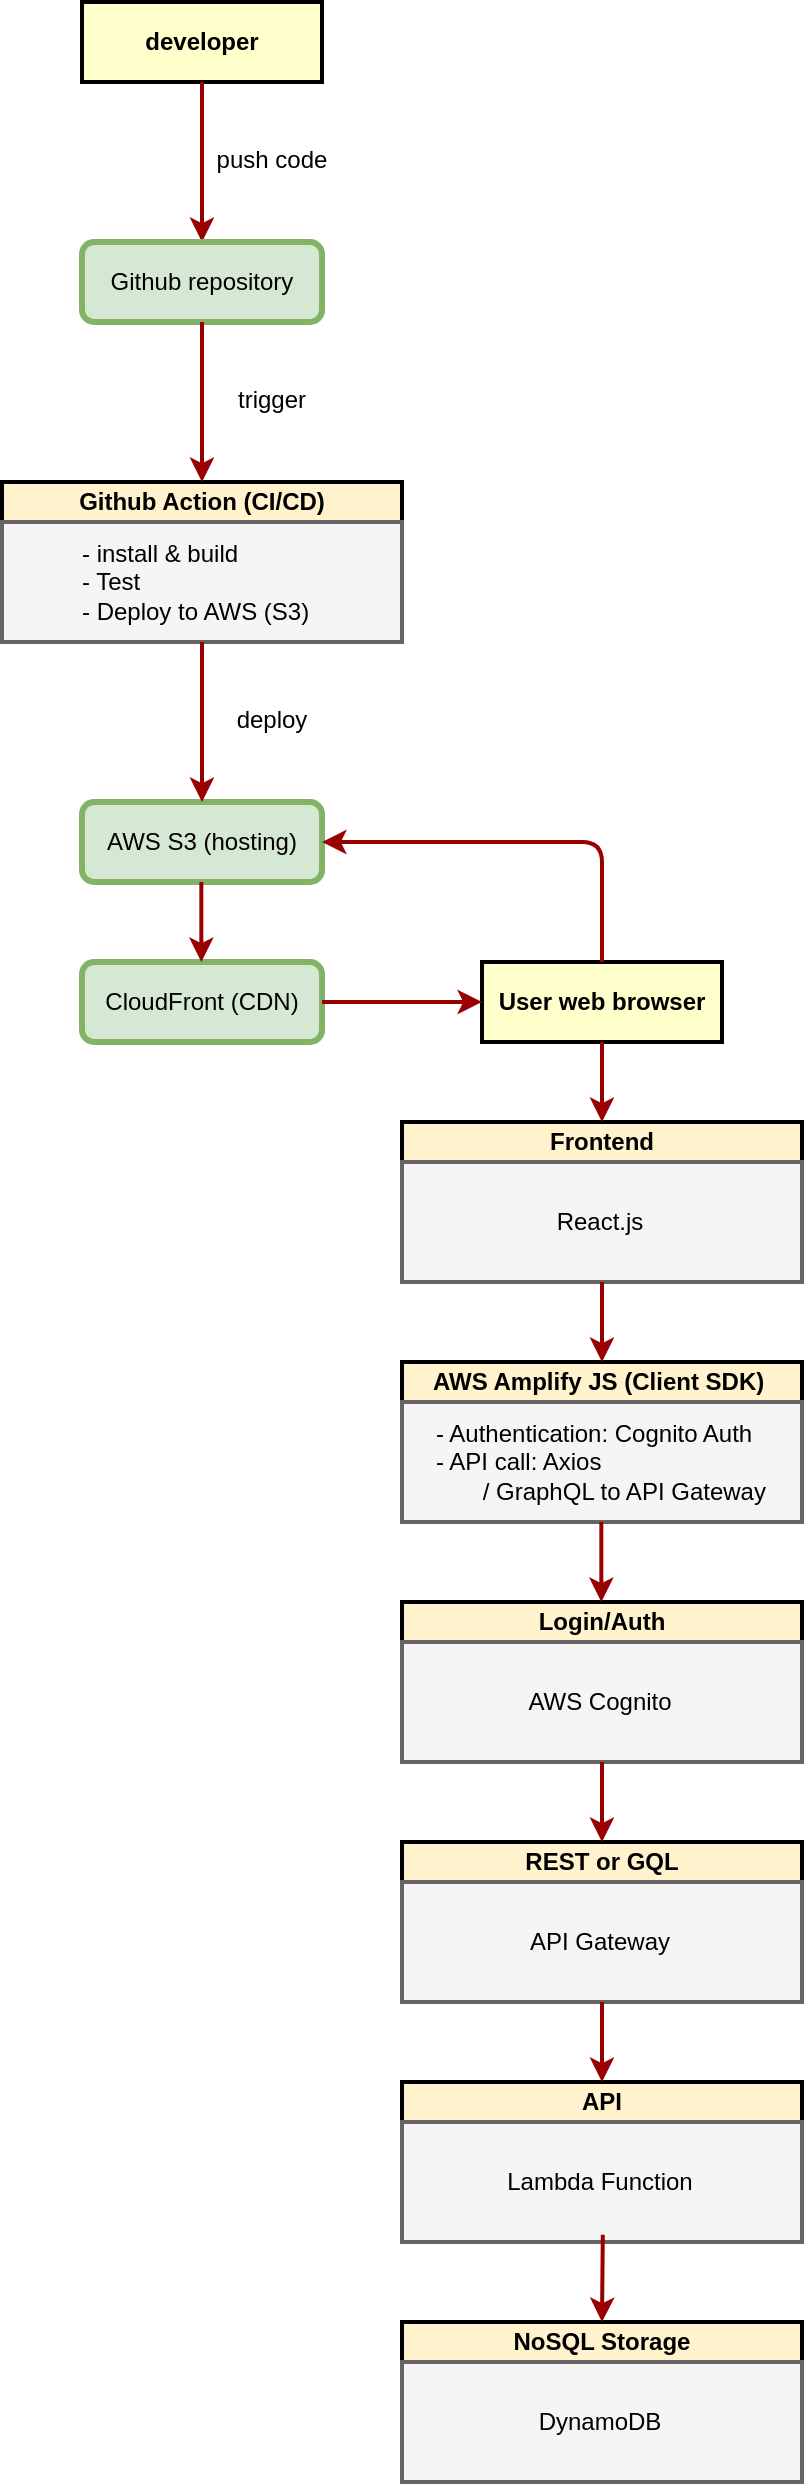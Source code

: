 <mxfile version="26.1.1">
  <diagram name="Page-1" id="c7558073-3199-34d8-9f00-42111426c3f3">
    <mxGraphModel dx="876" dy="575" grid="1" gridSize="10" guides="1" tooltips="1" connect="1" arrows="1" fold="1" page="1" pageScale="1" pageWidth="826" pageHeight="1169" background="none" math="0" shadow="0">
      <root>
        <mxCell id="0" />
        <mxCell id="1" parent="0" />
        <mxCell id="09YCXejp-QKvz5KkjOjN-112" value="" style="group;align=left;" vertex="1" connectable="0" parent="1">
          <mxGeometry x="360" y="760" width="200" height="80" as="geometry" />
        </mxCell>
        <mxCell id="09YCXejp-QKvz5KkjOjN-113" value="AWS Amplify JS (Client SDK) " style="whiteSpace=wrap;align=center;verticalAlign=middle;fontStyle=1;strokeWidth=2;fillColor=#fff2cc;strokeColor=#000000;" vertex="1" parent="09YCXejp-QKvz5KkjOjN-112">
          <mxGeometry width="200" height="20" as="geometry" />
        </mxCell>
        <mxCell id="09YCXejp-QKvz5KkjOjN-114" value="" style="whiteSpace=wrap;align=center;verticalAlign=middle;fontStyle=1;strokeWidth=2;fillColor=#f5f5f5;fontColor=#333333;strokeColor=#666666;" vertex="1" parent="09YCXejp-QKvz5KkjOjN-112">
          <mxGeometry y="20" width="200" height="60" as="geometry" />
        </mxCell>
        <mxCell id="09YCXejp-QKvz5KkjOjN-115" value="&lt;div style=&quot;&quot;&gt;&lt;p class=&quot;p1&quot;&gt;- Authentication: Cognito Auth&lt;br&gt;&lt;span style=&quot;background-color: transparent; color: light-dark(rgb(0, 0, 0), rgb(255, 255, 255));&quot;&gt;- API call: Axios &lt;br&gt;&amp;nbsp; &amp;nbsp; &amp;nbsp; &amp;nbsp;/ GraphQL to API Gateway&lt;/span&gt;&lt;/p&gt;&lt;/div&gt;" style="text;whiteSpace=wrap;html=1;labelBackgroundColor=none;verticalAlign=middle;strokeWidth=2;align=left;" vertex="1" parent="09YCXejp-QKvz5KkjOjN-112">
          <mxGeometry x="15" y="25" width="170" height="50" as="geometry" />
        </mxCell>
        <mxCell id="4" value="developer" style="whiteSpace=wrap;align=center;verticalAlign=middle;fontStyle=1;strokeWidth=2;fillColor=#FFFFCC" parent="1" vertex="1">
          <mxGeometry x="200" y="80" width="120" height="40" as="geometry" />
        </mxCell>
        <mxCell id="37" value="" style="edgeStyle=none;noEdgeStyle=1;strokeColor=#990000;strokeWidth=2;entryX=0.5;entryY=0;entryDx=0;entryDy=0;" parent="1" source="4" target="09YCXejp-QKvz5KkjOjN-96" edge="1">
          <mxGeometry width="100" height="100" relative="1" as="geometry">
            <mxPoint x="280" y="190" as="sourcePoint" />
            <mxPoint x="291" y="236" as="targetPoint" />
          </mxGeometry>
        </mxCell>
        <mxCell id="52" value="push code" style="text;spacingTop=-5;align=center" parent="1" vertex="1">
          <mxGeometry x="280" y="150" width="30" height="20" as="geometry" />
        </mxCell>
        <mxCell id="09YCXejp-QKvz5KkjOjN-96" value="Github repository" style="rounded=1;whiteSpace=wrap;html=1;fillColor=#d5e8d4;strokeColor=#82b366;strokeWidth=3;" vertex="1" parent="1">
          <mxGeometry x="200" y="200" width="120" height="40" as="geometry" />
        </mxCell>
        <mxCell id="09YCXejp-QKvz5KkjOjN-102" value="" style="group" vertex="1" connectable="0" parent="1">
          <mxGeometry x="160" y="320" width="200" height="80" as="geometry" />
        </mxCell>
        <mxCell id="09YCXejp-QKvz5KkjOjN-99" value="Github Action (CI/CD)" style="whiteSpace=wrap;align=center;verticalAlign=middle;fontStyle=1;strokeWidth=2;fillColor=#fff2cc;strokeColor=#000000;" vertex="1" parent="09YCXejp-QKvz5KkjOjN-102">
          <mxGeometry width="200" height="20" as="geometry" />
        </mxCell>
        <mxCell id="09YCXejp-QKvz5KkjOjN-101" value="" style="whiteSpace=wrap;align=center;verticalAlign=middle;fontStyle=1;strokeWidth=2;fillColor=#f5f5f5;fontColor=#333333;strokeColor=#666666;" vertex="1" parent="09YCXejp-QKvz5KkjOjN-102">
          <mxGeometry y="20" width="200" height="60" as="geometry" />
        </mxCell>
        <mxCell id="09YCXejp-QKvz5KkjOjN-100" value="&lt;span style=&quot;color: rgb(0, 0, 0); font-family: Helvetica; font-size: 12px; font-style: normal; font-variant-ligatures: normal; font-variant-caps: normal; letter-spacing: normal; orphans: 2; text-align: center; text-indent: 0px; text-transform: none; widows: 2; word-spacing: 0px; -webkit-text-stroke-width: 0px; white-space: normal; text-decoration-thickness: initial; text-decoration-style: initial; text-decoration-color: initial; float: none; display: inline !important;&quot;&gt;- install &amp;amp; build&lt;/span&gt;&lt;br style=&quot;forced-color-adjust: none; padding: 0px; margin: 0px; color: rgb(0, 0, 0); font-family: Helvetica; font-size: 12px; font-style: normal; font-variant-ligatures: normal; font-variant-caps: normal; letter-spacing: normal; orphans: 2; text-align: center; text-indent: 0px; text-transform: none; widows: 2; word-spacing: 0px; -webkit-text-stroke-width: 0px; white-space: normal; text-decoration-thickness: initial; text-decoration-style: initial; text-decoration-color: initial;&quot;&gt;&lt;span style=&quot;color: rgb(0, 0, 0); font-family: Helvetica; font-size: 12px; font-style: normal; font-variant-ligatures: normal; font-variant-caps: normal; letter-spacing: normal; orphans: 2; text-align: center; text-indent: 0px; text-transform: none; widows: 2; word-spacing: 0px; -webkit-text-stroke-width: 0px; white-space: normal; text-decoration-thickness: initial; text-decoration-style: initial; text-decoration-color: initial; float: none; display: inline !important;&quot;&gt;- Test&lt;/span&gt;&lt;br style=&quot;forced-color-adjust: none; padding: 0px; margin: 0px; color: rgb(0, 0, 0); font-family: Helvetica; font-size: 12px; font-style: normal; font-variant-ligatures: normal; font-variant-caps: normal; letter-spacing: normal; orphans: 2; text-align: center; text-indent: 0px; text-transform: none; widows: 2; word-spacing: 0px; -webkit-text-stroke-width: 0px; white-space: normal; text-decoration-thickness: initial; text-decoration-style: initial; text-decoration-color: initial;&quot;&gt;&lt;span style=&quot;color: rgb(0, 0, 0); font-family: Helvetica; font-size: 12px; font-style: normal; font-variant-ligatures: normal; font-variant-caps: normal; letter-spacing: normal; orphans: 2; text-align: center; text-indent: 0px; text-transform: none; widows: 2; word-spacing: 0px; -webkit-text-stroke-width: 0px; white-space: normal; text-decoration-thickness: initial; text-decoration-style: initial; text-decoration-color: initial; float: none; display: inline !important;&quot;&gt;- Deploy to AWS (S3)&lt;/span&gt;" style="text;whiteSpace=wrap;html=1;labelBackgroundColor=none;verticalAlign=middle;strokeWidth=2;fontStyle=0" vertex="1" parent="09YCXejp-QKvz5KkjOjN-102">
          <mxGeometry x="38" y="25" width="122" height="50" as="geometry" />
        </mxCell>
        <mxCell id="09YCXejp-QKvz5KkjOjN-103" value="" style="edgeStyle=none;noEdgeStyle=1;strokeColor=#990000;strokeWidth=2;exitX=0.5;exitY=1;exitDx=0;exitDy=0;" edge="1" parent="1" source="09YCXejp-QKvz5KkjOjN-96" target="09YCXejp-QKvz5KkjOjN-99">
          <mxGeometry width="100" height="100" relative="1" as="geometry">
            <mxPoint x="320" y="280" as="sourcePoint" />
            <mxPoint x="259.75" y="320" as="targetPoint" />
          </mxGeometry>
        </mxCell>
        <mxCell id="09YCXejp-QKvz5KkjOjN-105" value="AWS S3 (hosting)" style="rounded=1;whiteSpace=wrap;html=1;fillColor=#d5e8d4;strokeColor=#82b366;strokeWidth=3;" vertex="1" parent="1">
          <mxGeometry x="200" y="480" width="120" height="40" as="geometry" />
        </mxCell>
        <mxCell id="09YCXejp-QKvz5KkjOjN-106" value="" style="edgeStyle=none;noEdgeStyle=1;strokeColor=#990000;strokeWidth=2;exitX=0.5;exitY=1;exitDx=0;exitDy=0;" edge="1" parent="1" source="09YCXejp-QKvz5KkjOjN-101" target="09YCXejp-QKvz5KkjOjN-105">
          <mxGeometry width="100" height="100" relative="1" as="geometry">
            <mxPoint x="259.67" y="400" as="sourcePoint" />
            <mxPoint x="259.67" y="480" as="targetPoint" />
          </mxGeometry>
        </mxCell>
        <mxCell id="09YCXejp-QKvz5KkjOjN-107" value="CloudFront (CDN)" style="rounded=1;whiteSpace=wrap;html=1;fillColor=#d5e8d4;strokeColor=#82b366;strokeWidth=3;" vertex="1" parent="1">
          <mxGeometry x="200" y="560" width="120" height="40" as="geometry" />
        </mxCell>
        <mxCell id="09YCXejp-QKvz5KkjOjN-108" value="" style="group;align=center;" vertex="1" connectable="0" parent="1">
          <mxGeometry x="360" y="640" width="200" height="80" as="geometry" />
        </mxCell>
        <mxCell id="09YCXejp-QKvz5KkjOjN-109" value="Frontend" style="whiteSpace=wrap;align=center;verticalAlign=middle;fontStyle=1;strokeWidth=2;fillColor=#fff2cc;strokeColor=#000000;" vertex="1" parent="09YCXejp-QKvz5KkjOjN-108">
          <mxGeometry width="200" height="20" as="geometry" />
        </mxCell>
        <mxCell id="09YCXejp-QKvz5KkjOjN-110" value="" style="whiteSpace=wrap;align=center;verticalAlign=middle;fontStyle=1;strokeWidth=2;fillColor=#f5f5f5;fontColor=#333333;strokeColor=#666666;" vertex="1" parent="09YCXejp-QKvz5KkjOjN-108">
          <mxGeometry y="20" width="200" height="60" as="geometry" />
        </mxCell>
        <mxCell id="09YCXejp-QKvz5KkjOjN-111" value="&lt;div style=&quot;&quot;&gt;&lt;span style=&quot;background-color: transparent; color: light-dark(rgb(0, 0, 0), rgb(255, 255, 255));&quot;&gt;React.js&lt;/span&gt;&lt;/div&gt;" style="text;whiteSpace=wrap;html=1;labelBackgroundColor=none;verticalAlign=middle;strokeWidth=2;align=center;" vertex="1" parent="09YCXejp-QKvz5KkjOjN-108">
          <mxGeometry x="38" y="25" width="122" height="50" as="geometry" />
        </mxCell>
        <mxCell id="09YCXejp-QKvz5KkjOjN-116" value="" style="group;align=center;" vertex="1" connectable="0" parent="1">
          <mxGeometry x="360" y="880" width="200" height="80" as="geometry" />
        </mxCell>
        <mxCell id="09YCXejp-QKvz5KkjOjN-117" value="Login/Auth" style="whiteSpace=wrap;align=center;verticalAlign=middle;fontStyle=1;strokeWidth=2;fillColor=#fff2cc;strokeColor=#000000;" vertex="1" parent="09YCXejp-QKvz5KkjOjN-116">
          <mxGeometry width="200" height="20" as="geometry" />
        </mxCell>
        <mxCell id="09YCXejp-QKvz5KkjOjN-118" value="" style="whiteSpace=wrap;align=center;verticalAlign=middle;fontStyle=1;strokeWidth=2;fillColor=#f5f5f5;fontColor=#333333;strokeColor=#666666;" vertex="1" parent="09YCXejp-QKvz5KkjOjN-116">
          <mxGeometry y="20" width="200" height="60" as="geometry" />
        </mxCell>
        <mxCell id="09YCXejp-QKvz5KkjOjN-119" value="&lt;div style=&quot;&quot;&gt;&lt;span&gt;AWS Cognito&lt;/span&gt;&lt;/div&gt;" style="text;whiteSpace=wrap;html=1;labelBackgroundColor=none;verticalAlign=middle;strokeWidth=2;align=center;fontStyle=0" vertex="1" parent="09YCXejp-QKvz5KkjOjN-116">
          <mxGeometry x="38" y="25" width="122" height="50" as="geometry" />
        </mxCell>
        <mxCell id="09YCXejp-QKvz5KkjOjN-120" value="" style="group;align=center;" vertex="1" connectable="0" parent="1">
          <mxGeometry x="360" y="1000" width="200" height="80" as="geometry" />
        </mxCell>
        <mxCell id="09YCXejp-QKvz5KkjOjN-121" value="REST or GQL" style="whiteSpace=wrap;align=center;verticalAlign=middle;fontStyle=1;strokeWidth=2;fillColor=#fff2cc;strokeColor=#000000;" vertex="1" parent="09YCXejp-QKvz5KkjOjN-120">
          <mxGeometry width="200" height="20" as="geometry" />
        </mxCell>
        <mxCell id="09YCXejp-QKvz5KkjOjN-122" value="" style="whiteSpace=wrap;align=center;verticalAlign=middle;fontStyle=1;strokeWidth=2;fillColor=#f5f5f5;fontColor=#333333;strokeColor=#666666;" vertex="1" parent="09YCXejp-QKvz5KkjOjN-120">
          <mxGeometry y="20" width="200" height="60" as="geometry" />
        </mxCell>
        <mxCell id="09YCXejp-QKvz5KkjOjN-123" value="&lt;div style=&quot;&quot;&gt;&lt;span style=&quot;background-color: transparent; color: light-dark(rgb(0, 0, 0), rgb(255, 255, 255));&quot;&gt;API Gateway&lt;/span&gt;&lt;/div&gt;" style="text;whiteSpace=wrap;html=1;labelBackgroundColor=none;verticalAlign=middle;strokeWidth=2;align=center;" vertex="1" parent="09YCXejp-QKvz5KkjOjN-120">
          <mxGeometry x="38" y="25" width="122" height="50" as="geometry" />
        </mxCell>
        <mxCell id="09YCXejp-QKvz5KkjOjN-124" value="" style="group;align=center;" vertex="1" connectable="0" parent="1">
          <mxGeometry x="360" y="1120" width="200" height="80" as="geometry" />
        </mxCell>
        <mxCell id="09YCXejp-QKvz5KkjOjN-125" value="API" style="whiteSpace=wrap;align=center;verticalAlign=middle;fontStyle=1;strokeWidth=2;fillColor=#fff2cc;strokeColor=#000000;" vertex="1" parent="09YCXejp-QKvz5KkjOjN-124">
          <mxGeometry width="200" height="20" as="geometry" />
        </mxCell>
        <mxCell id="09YCXejp-QKvz5KkjOjN-126" value="" style="whiteSpace=wrap;align=center;verticalAlign=middle;fontStyle=1;strokeWidth=2;fillColor=#f5f5f5;fontColor=#333333;strokeColor=#666666;" vertex="1" parent="09YCXejp-QKvz5KkjOjN-124">
          <mxGeometry y="20" width="200" height="60" as="geometry" />
        </mxCell>
        <mxCell id="09YCXejp-QKvz5KkjOjN-127" value="&lt;div style=&quot;&quot;&gt;&lt;span style=&quot;background-color: transparent; color: light-dark(rgb(0, 0, 0), rgb(255, 255, 255));&quot;&gt;Lambda Function&lt;/span&gt;&lt;/div&gt;" style="text;whiteSpace=wrap;html=1;labelBackgroundColor=none;verticalAlign=middle;strokeWidth=2;align=center;" vertex="1" parent="09YCXejp-QKvz5KkjOjN-124">
          <mxGeometry x="38" y="25" width="122" height="50" as="geometry" />
        </mxCell>
        <mxCell id="09YCXejp-QKvz5KkjOjN-128" value="" style="group;align=center;" vertex="1" connectable="0" parent="1">
          <mxGeometry x="360" y="1240" width="200" height="80" as="geometry" />
        </mxCell>
        <mxCell id="09YCXejp-QKvz5KkjOjN-129" value="NoSQL Storage" style="whiteSpace=wrap;align=center;verticalAlign=middle;fontStyle=1;strokeWidth=2;fillColor=#fff2cc;strokeColor=#000000;" vertex="1" parent="09YCXejp-QKvz5KkjOjN-128">
          <mxGeometry width="200" height="20" as="geometry" />
        </mxCell>
        <mxCell id="09YCXejp-QKvz5KkjOjN-130" value="" style="whiteSpace=wrap;align=center;verticalAlign=middle;fontStyle=1;strokeWidth=2;fillColor=#f5f5f5;fontColor=#333333;strokeColor=#666666;" vertex="1" parent="09YCXejp-QKvz5KkjOjN-128">
          <mxGeometry y="20" width="200" height="60" as="geometry" />
        </mxCell>
        <mxCell id="09YCXejp-QKvz5KkjOjN-131" value="&lt;div style=&quot;&quot;&gt;&lt;span style=&quot;background-color: transparent; color: light-dark(rgb(0, 0, 0), rgb(255, 255, 255));&quot;&gt;DynamoDB&lt;/span&gt;&lt;/div&gt;" style="text;whiteSpace=wrap;html=1;labelBackgroundColor=none;verticalAlign=middle;strokeWidth=2;align=center;" vertex="1" parent="09YCXejp-QKvz5KkjOjN-128">
          <mxGeometry x="38" y="25" width="122" height="50" as="geometry" />
        </mxCell>
        <mxCell id="09YCXejp-QKvz5KkjOjN-132" value="User web browser" style="whiteSpace=wrap;align=center;verticalAlign=middle;fontStyle=1;strokeWidth=2;fillColor=#FFFFCC" vertex="1" parent="1">
          <mxGeometry x="400" y="560" width="120" height="40" as="geometry" />
        </mxCell>
        <mxCell id="09YCXejp-QKvz5KkjOjN-133" value="" style="edgeStyle=none;noEdgeStyle=1;strokeColor=#990000;strokeWidth=2;" edge="1" parent="1">
          <mxGeometry width="100" height="100" relative="1" as="geometry">
            <mxPoint x="259.67" y="520" as="sourcePoint" />
            <mxPoint x="259.67" y="560" as="targetPoint" />
          </mxGeometry>
        </mxCell>
        <mxCell id="09YCXejp-QKvz5KkjOjN-136" value="" style="edgeStyle=none;noEdgeStyle=1;strokeColor=#990000;strokeWidth=2;exitX=0.5;exitY=1;exitDx=0;exitDy=0;entryX=0.5;entryY=0;entryDx=0;entryDy=0;" edge="1" parent="1" source="09YCXejp-QKvz5KkjOjN-132" target="09YCXejp-QKvz5KkjOjN-109">
          <mxGeometry width="100" height="100" relative="1" as="geometry">
            <mxPoint x="459.67" y="600" as="sourcePoint" />
            <mxPoint x="459.67" y="640" as="targetPoint" />
          </mxGeometry>
        </mxCell>
        <mxCell id="09YCXejp-QKvz5KkjOjN-137" value="" style="edgeStyle=none;noEdgeStyle=1;strokeColor=#990000;strokeWidth=2;exitX=0.5;exitY=1;exitDx=0;exitDy=0;entryX=0.5;entryY=0;entryDx=0;entryDy=0;" edge="1" parent="1" source="09YCXejp-QKvz5KkjOjN-110" target="09YCXejp-QKvz5KkjOjN-113">
          <mxGeometry width="100" height="100" relative="1" as="geometry">
            <mxPoint x="459.67" y="720" as="sourcePoint" />
            <mxPoint x="459.67" y="760" as="targetPoint" />
          </mxGeometry>
        </mxCell>
        <mxCell id="09YCXejp-QKvz5KkjOjN-138" value="" style="edgeStyle=none;noEdgeStyle=1;strokeColor=#990000;strokeWidth=2;" edge="1" parent="1">
          <mxGeometry width="100" height="100" relative="1" as="geometry">
            <mxPoint x="459.67" y="840" as="sourcePoint" />
            <mxPoint x="459.67" y="880" as="targetPoint" />
          </mxGeometry>
        </mxCell>
        <mxCell id="09YCXejp-QKvz5KkjOjN-139" value="" style="edgeStyle=none;noEdgeStyle=1;strokeColor=#990000;strokeWidth=2;entryX=0.5;entryY=0;entryDx=0;entryDy=0;" edge="1" parent="1" source="09YCXejp-QKvz5KkjOjN-118" target="09YCXejp-QKvz5KkjOjN-121">
          <mxGeometry width="100" height="100" relative="1" as="geometry">
            <mxPoint x="459.67" y="960" as="sourcePoint" />
            <mxPoint x="459.67" y="1000" as="targetPoint" />
          </mxGeometry>
        </mxCell>
        <mxCell id="09YCXejp-QKvz5KkjOjN-140" value="" style="edgeStyle=none;noEdgeStyle=1;strokeColor=#990000;strokeWidth=2;exitX=0.5;exitY=1;exitDx=0;exitDy=0;entryX=0.5;entryY=0;entryDx=0;entryDy=0;" edge="1" parent="1" source="09YCXejp-QKvz5KkjOjN-122" target="09YCXejp-QKvz5KkjOjN-125">
          <mxGeometry width="100" height="100" relative="1" as="geometry">
            <mxPoint x="459.67" y="1080" as="sourcePoint" />
            <mxPoint x="459.67" y="1120" as="targetPoint" />
          </mxGeometry>
        </mxCell>
        <mxCell id="09YCXejp-QKvz5KkjOjN-141" value="" style="edgeStyle=none;noEdgeStyle=1;strokeColor=#990000;strokeWidth=2;exitX=0.502;exitY=0.939;exitDx=0;exitDy=0;exitPerimeter=0;entryX=0.5;entryY=0;entryDx=0;entryDy=0;" edge="1" parent="1" source="09YCXejp-QKvz5KkjOjN-126" target="09YCXejp-QKvz5KkjOjN-129">
          <mxGeometry width="100" height="100" relative="1" as="geometry">
            <mxPoint x="459.67" y="1200" as="sourcePoint" />
            <mxPoint x="459.67" y="1240" as="targetPoint" />
          </mxGeometry>
        </mxCell>
        <mxCell id="09YCXejp-QKvz5KkjOjN-142" value="" style="edgeStyle=none;noEdgeStyle=1;strokeColor=#990000;strokeWidth=2;exitX=1;exitY=0.5;exitDx=0;exitDy=0;entryX=0;entryY=0.5;entryDx=0;entryDy=0;" edge="1" parent="1" source="09YCXejp-QKvz5KkjOjN-107" target="09YCXejp-QKvz5KkjOjN-132">
          <mxGeometry width="100" height="100" relative="1" as="geometry">
            <mxPoint x="270" y="710" as="sourcePoint" />
            <mxPoint x="489.67" y="1030" as="targetPoint" />
          </mxGeometry>
        </mxCell>
        <mxCell id="09YCXejp-QKvz5KkjOjN-143" value="" style="edgeStyle=none;noEdgeStyle=1;strokeColor=#990000;strokeWidth=2;exitX=0.5;exitY=0;exitDx=0;exitDy=0;entryX=1;entryY=0.5;entryDx=0;entryDy=0;" edge="1" parent="1" source="09YCXejp-QKvz5KkjOjN-132" target="09YCXejp-QKvz5KkjOjN-105">
          <mxGeometry width="100" height="100" relative="1" as="geometry">
            <mxPoint x="320" y="420" as="sourcePoint" />
            <mxPoint x="320" y="500" as="targetPoint" />
            <Array as="points">
              <mxPoint x="460" y="500" />
            </Array>
          </mxGeometry>
        </mxCell>
        <mxCell id="09YCXejp-QKvz5KkjOjN-145" value="trigger" style="text;spacingTop=-5;align=center" vertex="1" parent="1">
          <mxGeometry x="280" y="270" width="30" height="20" as="geometry" />
        </mxCell>
        <mxCell id="09YCXejp-QKvz5KkjOjN-146" value="deploy" style="text;spacingTop=-5;align=center" vertex="1" parent="1">
          <mxGeometry x="280" y="430" width="30" height="20" as="geometry" />
        </mxCell>
      </root>
    </mxGraphModel>
  </diagram>
</mxfile>
